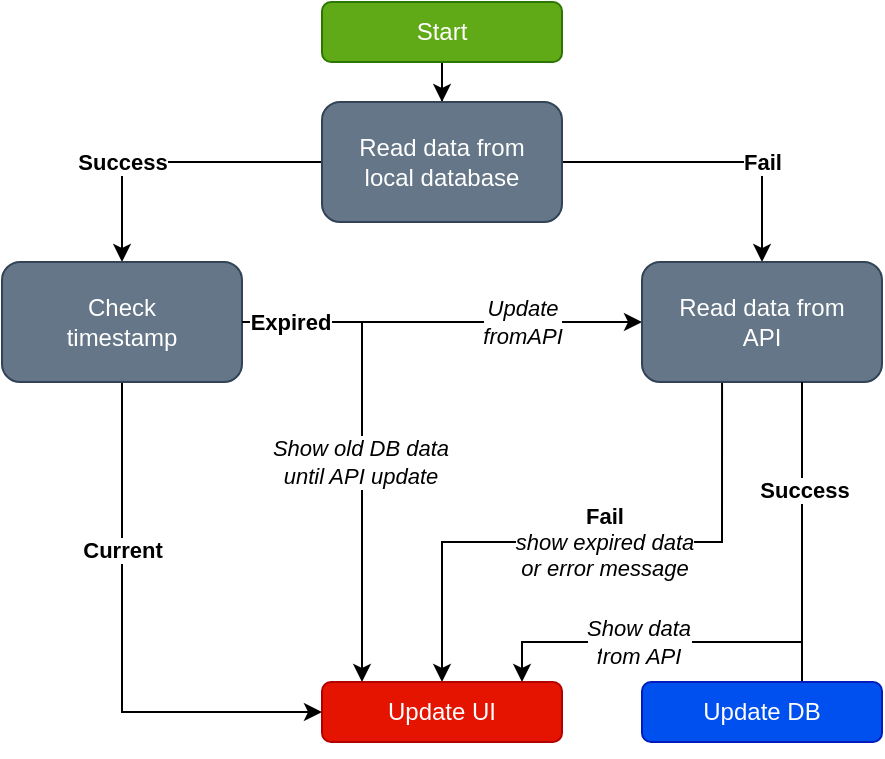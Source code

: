 <mxfile version="26.1.3">
  <diagram name="Page-1" id="v0cZbxkGTitF6ZuWHSv6">
    <mxGraphModel dx="819" dy="446" grid="1" gridSize="10" guides="1" tooltips="1" connect="1" arrows="1" fold="1" page="1" pageScale="1" pageWidth="827" pageHeight="1169" math="0" shadow="0">
      <root>
        <mxCell id="0" />
        <mxCell id="1" parent="0" />
        <mxCell id="GKyc-UdrTkDvQ-v3nSYe-20" value="" style="edgeStyle=orthogonalEdgeStyle;rounded=0;orthogonalLoop=1;jettySize=auto;html=1;" edge="1" parent="1" source="GKyc-UdrTkDvQ-v3nSYe-1" target="GKyc-UdrTkDvQ-v3nSYe-2">
          <mxGeometry relative="1" as="geometry" />
        </mxCell>
        <mxCell id="GKyc-UdrTkDvQ-v3nSYe-1" value="Start" style="rounded=1;whiteSpace=wrap;html=1;fillColor=#60a917;strokeColor=#2D7600;fontColor=#ffffff;" vertex="1" parent="1">
          <mxGeometry x="320" y="150" width="120" height="30" as="geometry" />
        </mxCell>
        <mxCell id="GKyc-UdrTkDvQ-v3nSYe-5" style="edgeStyle=orthogonalEdgeStyle;rounded=0;orthogonalLoop=1;jettySize=auto;html=1;exitX=0;exitY=0.5;exitDx=0;exitDy=0;" edge="1" parent="1" source="GKyc-UdrTkDvQ-v3nSYe-2" target="GKyc-UdrTkDvQ-v3nSYe-3">
          <mxGeometry relative="1" as="geometry" />
        </mxCell>
        <mxCell id="GKyc-UdrTkDvQ-v3nSYe-7" value="&lt;b&gt;Success&lt;/b&gt;" style="edgeLabel;html=1;align=center;verticalAlign=middle;resizable=0;points=[];" vertex="1" connectable="0" parent="GKyc-UdrTkDvQ-v3nSYe-5">
          <mxGeometry x="-0.08" y="1" relative="1" as="geometry">
            <mxPoint x="-31" y="-1" as="offset" />
          </mxGeometry>
        </mxCell>
        <mxCell id="GKyc-UdrTkDvQ-v3nSYe-6" style="edgeStyle=orthogonalEdgeStyle;rounded=0;orthogonalLoop=1;jettySize=auto;html=1;exitX=1;exitY=0.5;exitDx=0;exitDy=0;entryX=0.5;entryY=0;entryDx=0;entryDy=0;" edge="1" parent="1" source="GKyc-UdrTkDvQ-v3nSYe-2" target="GKyc-UdrTkDvQ-v3nSYe-4">
          <mxGeometry relative="1" as="geometry" />
        </mxCell>
        <mxCell id="GKyc-UdrTkDvQ-v3nSYe-8" value="&lt;b&gt;Fail&lt;/b&gt;" style="edgeLabel;html=1;align=center;verticalAlign=middle;resizable=0;points=[];" vertex="1" connectable="0" parent="GKyc-UdrTkDvQ-v3nSYe-6">
          <mxGeometry x="-0.107" relative="1" as="geometry">
            <mxPoint x="33" as="offset" />
          </mxGeometry>
        </mxCell>
        <mxCell id="GKyc-UdrTkDvQ-v3nSYe-2" value="Read data from&lt;br&gt;local database" style="rounded=1;whiteSpace=wrap;html=1;fillColor=#647687;fontColor=#ffffff;strokeColor=#314354;gradientColor=none;" vertex="1" parent="1">
          <mxGeometry x="320" y="200" width="120" height="60" as="geometry" />
        </mxCell>
        <mxCell id="GKyc-UdrTkDvQ-v3nSYe-9" style="edgeStyle=orthogonalEdgeStyle;rounded=0;orthogonalLoop=1;jettySize=auto;html=1;exitX=1;exitY=0.5;exitDx=0;exitDy=0;entryX=0;entryY=0.5;entryDx=0;entryDy=0;" edge="1" parent="1" source="GKyc-UdrTkDvQ-v3nSYe-3" target="GKyc-UdrTkDvQ-v3nSYe-4">
          <mxGeometry relative="1" as="geometry" />
        </mxCell>
        <mxCell id="GKyc-UdrTkDvQ-v3nSYe-13" value="&lt;i&gt;Update&lt;span style=&quot;background-color: light-dark(#ffffff, var(--ge-dark-color, #121212)); color: light-dark(rgb(0, 0, 0), rgb(255, 255, 255));&quot;&gt;&lt;br&gt;fromAPI&lt;/span&gt;&lt;/i&gt;" style="edgeLabel;html=1;align=center;verticalAlign=middle;resizable=0;points=[];" vertex="1" connectable="0" parent="GKyc-UdrTkDvQ-v3nSYe-9">
          <mxGeometry x="-0.13" y="2" relative="1" as="geometry">
            <mxPoint x="53" y="2" as="offset" />
          </mxGeometry>
        </mxCell>
        <mxCell id="GKyc-UdrTkDvQ-v3nSYe-11" style="edgeStyle=orthogonalEdgeStyle;rounded=0;orthogonalLoop=1;jettySize=auto;html=1;exitX=0.5;exitY=1;exitDx=0;exitDy=0;entryX=0;entryY=0.5;entryDx=0;entryDy=0;" edge="1" parent="1" source="GKyc-UdrTkDvQ-v3nSYe-3" target="GKyc-UdrTkDvQ-v3nSYe-10">
          <mxGeometry relative="1" as="geometry" />
        </mxCell>
        <mxCell id="GKyc-UdrTkDvQ-v3nSYe-14" value="&lt;b&gt;Current&lt;/b&gt;" style="edgeLabel;html=1;align=center;verticalAlign=middle;resizable=0;points=[];" vertex="1" connectable="0" parent="GKyc-UdrTkDvQ-v3nSYe-11">
          <mxGeometry x="-0.166" y="-1" relative="1" as="geometry">
            <mxPoint x="1" y="-27" as="offset" />
          </mxGeometry>
        </mxCell>
        <mxCell id="GKyc-UdrTkDvQ-v3nSYe-3" value="Check&lt;br&gt;timestamp" style="rounded=1;whiteSpace=wrap;html=1;fillColor=#647687;fontColor=#ffffff;strokeColor=#314354;" vertex="1" parent="1">
          <mxGeometry x="160" y="280" width="120" height="60" as="geometry" />
        </mxCell>
        <mxCell id="GKyc-UdrTkDvQ-v3nSYe-17" value="" style="edgeStyle=orthogonalEdgeStyle;rounded=0;orthogonalLoop=1;jettySize=auto;html=1;" edge="1" parent="1">
          <mxGeometry relative="1" as="geometry">
            <mxPoint x="560" y="340" as="sourcePoint" />
            <mxPoint x="560" y="519" as="targetPoint" />
          </mxGeometry>
        </mxCell>
        <mxCell id="GKyc-UdrTkDvQ-v3nSYe-31" style="edgeStyle=orthogonalEdgeStyle;rounded=0;orthogonalLoop=1;jettySize=auto;html=1;exitX=0.25;exitY=1;exitDx=0;exitDy=0;entryX=0.5;entryY=0;entryDx=0;entryDy=0;" edge="1" parent="1" target="GKyc-UdrTkDvQ-v3nSYe-10">
          <mxGeometry relative="1" as="geometry">
            <mxPoint x="460" y="400" as="targetPoint" />
            <mxPoint x="520.03" y="340.0" as="sourcePoint" />
            <Array as="points">
              <mxPoint x="520" y="420" />
              <mxPoint x="380" y="420" />
            </Array>
          </mxGeometry>
        </mxCell>
        <mxCell id="GKyc-UdrTkDvQ-v3nSYe-33" value="&lt;b&gt;Fail&lt;/b&gt;&lt;br&gt;&lt;i&gt;show expired data&lt;br&gt;or error message&lt;/i&gt;" style="edgeLabel;html=1;align=center;verticalAlign=middle;resizable=0;points=[];" vertex="1" connectable="0" parent="GKyc-UdrTkDvQ-v3nSYe-31">
          <mxGeometry x="-0.043" relative="1" as="geometry">
            <mxPoint as="offset" />
          </mxGeometry>
        </mxCell>
        <mxCell id="GKyc-UdrTkDvQ-v3nSYe-4" value="Read data from&lt;br&gt;API" style="rounded=1;whiteSpace=wrap;html=1;fillColor=#647687;fontColor=#ffffff;strokeColor=#314354;" vertex="1" parent="1">
          <mxGeometry x="480" y="280" width="120" height="60" as="geometry" />
        </mxCell>
        <mxCell id="GKyc-UdrTkDvQ-v3nSYe-10" value="Update UI" style="rounded=1;whiteSpace=wrap;html=1;fillColor=#e51400;fontColor=#ffffff;strokeColor=#B20000;" vertex="1" parent="1">
          <mxGeometry x="320" y="490" width="120" height="30" as="geometry" />
        </mxCell>
        <mxCell id="GKyc-UdrTkDvQ-v3nSYe-16" value="Update DB" style="rounded=1;whiteSpace=wrap;html=1;fillColor=#0050ef;fontColor=#ffffff;strokeColor=#001DBC;" vertex="1" parent="1">
          <mxGeometry x="480" y="490" width="120" height="30" as="geometry" />
        </mxCell>
        <mxCell id="GKyc-UdrTkDvQ-v3nSYe-22" style="edgeStyle=orthogonalEdgeStyle;rounded=0;orthogonalLoop=1;jettySize=auto;html=1;exitX=1;exitY=0.5;exitDx=0;exitDy=0;" edge="1" parent="1" source="GKyc-UdrTkDvQ-v3nSYe-3">
          <mxGeometry relative="1" as="geometry">
            <mxPoint x="280" y="311" as="sourcePoint" />
            <mxPoint x="340" y="490" as="targetPoint" />
            <Array as="points">
              <mxPoint x="340" y="310" />
            </Array>
          </mxGeometry>
        </mxCell>
        <mxCell id="GKyc-UdrTkDvQ-v3nSYe-24" value="&lt;i&gt;Show old DB data&lt;br&gt;until API update&lt;/i&gt;" style="edgeLabel;html=1;align=center;verticalAlign=middle;resizable=0;points=[];" vertex="1" connectable="0" parent="GKyc-UdrTkDvQ-v3nSYe-22">
          <mxGeometry x="0.505" y="-1" relative="1" as="geometry">
            <mxPoint y="-51" as="offset" />
          </mxGeometry>
        </mxCell>
        <mxCell id="GKyc-UdrTkDvQ-v3nSYe-29" value="&lt;b&gt;Expired&lt;/b&gt;" style="edgeLabel;html=1;align=center;verticalAlign=middle;resizable=0;points=[];" vertex="1" connectable="0" parent="GKyc-UdrTkDvQ-v3nSYe-22">
          <mxGeometry x="-0.506" relative="1" as="geometry">
            <mxPoint x="-36" as="offset" />
          </mxGeometry>
        </mxCell>
        <mxCell id="GKyc-UdrTkDvQ-v3nSYe-26" style="edgeStyle=orthogonalEdgeStyle;rounded=0;orthogonalLoop=1;jettySize=auto;html=1;" edge="1" parent="1">
          <mxGeometry relative="1" as="geometry">
            <mxPoint x="560" y="340" as="sourcePoint" />
            <mxPoint x="420" y="490" as="targetPoint" />
            <Array as="points">
              <mxPoint x="560" y="470" />
              <mxPoint x="420" y="470" />
            </Array>
          </mxGeometry>
        </mxCell>
        <mxCell id="GKyc-UdrTkDvQ-v3nSYe-28" value="&lt;i&gt;Show data&lt;br&gt;f&lt;span style=&quot;background-color: light-dark(#ffffff, var(--ge-dark-color, #121212)); color: light-dark(rgb(0, 0, 0), rgb(255, 255, 255));&quot;&gt;rom API&lt;/span&gt;&lt;/i&gt;" style="edgeLabel;html=1;align=center;verticalAlign=middle;resizable=0;points=[];" vertex="1" connectable="0" parent="GKyc-UdrTkDvQ-v3nSYe-26">
          <mxGeometry x="0.19" y="4" relative="1" as="geometry">
            <mxPoint x="-40" y="-4" as="offset" />
          </mxGeometry>
        </mxCell>
        <mxCell id="GKyc-UdrTkDvQ-v3nSYe-32" value="&lt;b&gt;Success&lt;/b&gt;" style="edgeLabel;html=1;align=center;verticalAlign=middle;resizable=0;points=[];" vertex="1" connectable="0" parent="GKyc-UdrTkDvQ-v3nSYe-26">
          <mxGeometry x="-0.63" y="1" relative="1" as="geometry">
            <mxPoint as="offset" />
          </mxGeometry>
        </mxCell>
      </root>
    </mxGraphModel>
  </diagram>
</mxfile>
